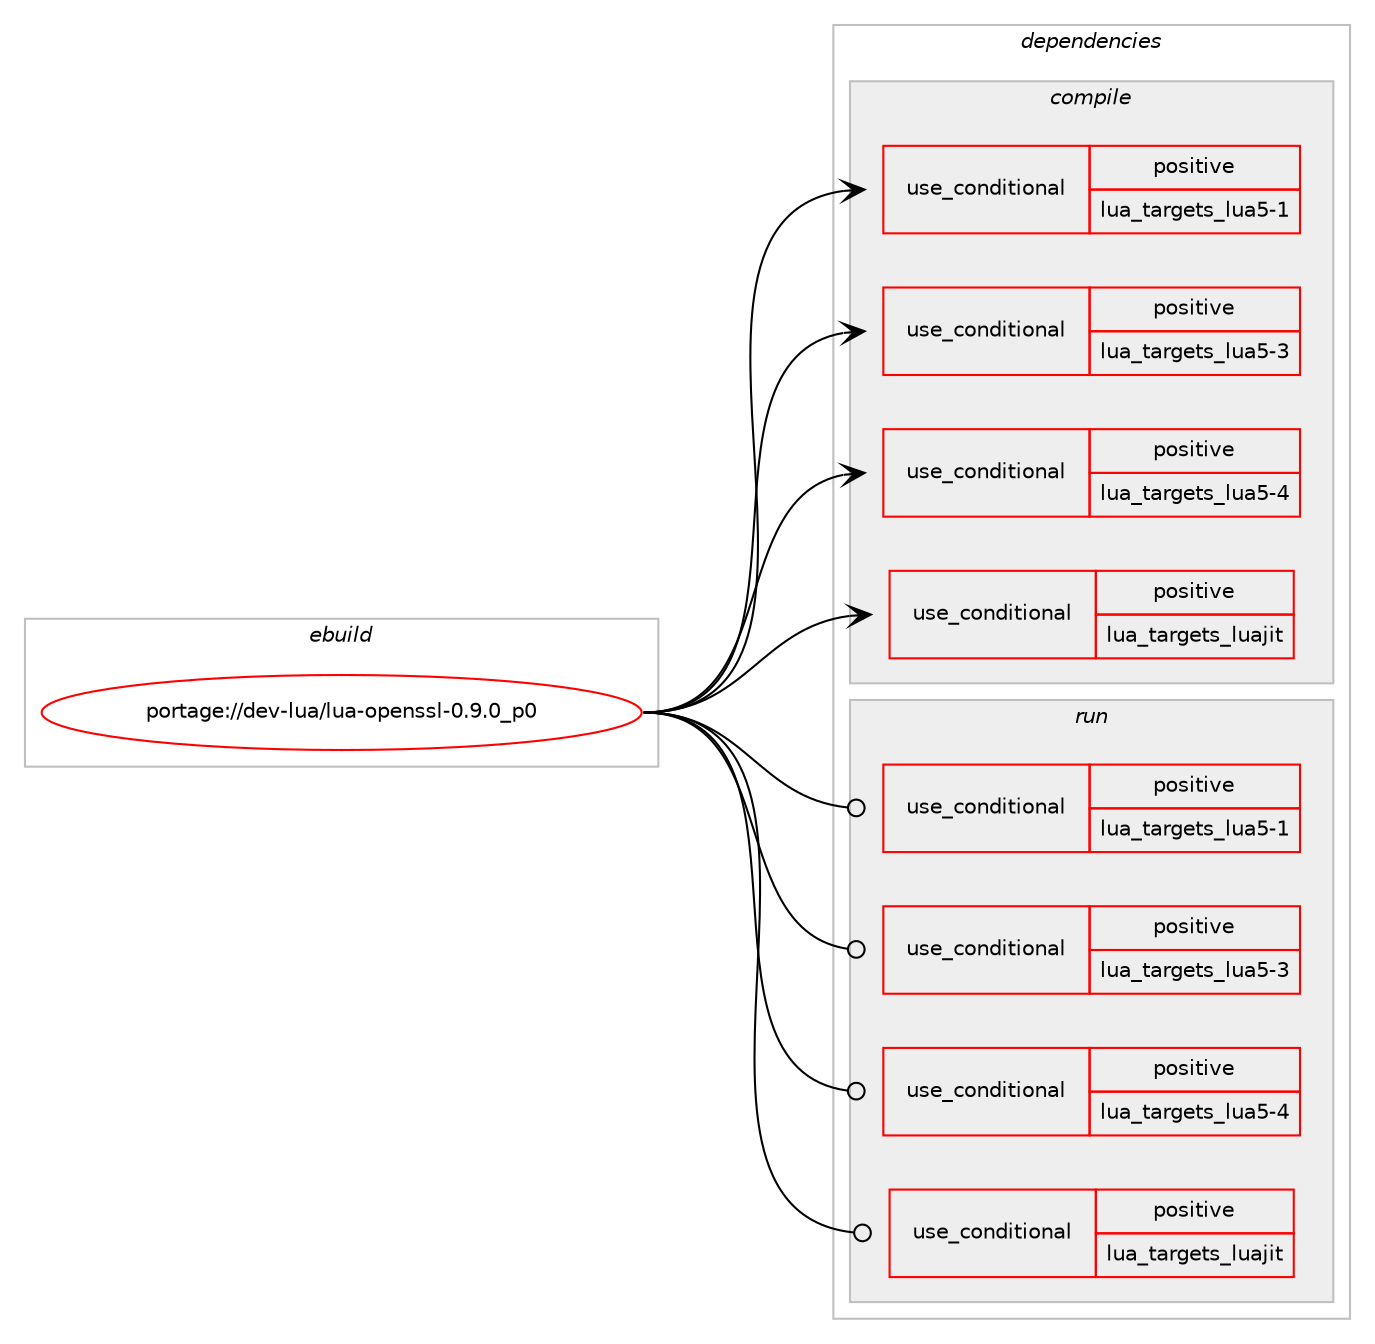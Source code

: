 digraph prolog {

# *************
# Graph options
# *************

newrank=true;
concentrate=true;
compound=true;
graph [rankdir=LR,fontname=Helvetica,fontsize=10,ranksep=1.5];#, ranksep=2.5, nodesep=0.2];
edge  [arrowhead=vee];
node  [fontname=Helvetica,fontsize=10];

# **********
# The ebuild
# **********

subgraph cluster_leftcol {
color=gray;
rank=same;
label=<<i>ebuild</i>>;
id [label="portage://dev-lua/lua-openssl-0.9.0_p0", color=red, width=4, href="../dev-lua/lua-openssl-0.9.0_p0.svg"];
}

# ****************
# The dependencies
# ****************

subgraph cluster_midcol {
color=gray;
label=<<i>dependencies</i>>;
subgraph cluster_compile {
fillcolor="#eeeeee";
style=filled;
label=<<i>compile</i>>;
subgraph cond28188 {
dependency58875 [label=<<TABLE BORDER="0" CELLBORDER="1" CELLSPACING="0" CELLPADDING="4"><TR><TD ROWSPAN="3" CELLPADDING="10">use_conditional</TD></TR><TR><TD>positive</TD></TR><TR><TD>lua_targets_lua5-1</TD></TR></TABLE>>, shape=none, color=red];
# *** BEGIN UNKNOWN DEPENDENCY TYPE (TODO) ***
# dependency58875 -> package_dependency(portage://dev-lua/lua-openssl-0.9.0_p0,install,no,dev-lang,lua,none,[,,],[slot(5.1)],[])
# *** END UNKNOWN DEPENDENCY TYPE (TODO) ***

}
id:e -> dependency58875:w [weight=20,style="solid",arrowhead="vee"];
subgraph cond28189 {
dependency58876 [label=<<TABLE BORDER="0" CELLBORDER="1" CELLSPACING="0" CELLPADDING="4"><TR><TD ROWSPAN="3" CELLPADDING="10">use_conditional</TD></TR><TR><TD>positive</TD></TR><TR><TD>lua_targets_lua5-3</TD></TR></TABLE>>, shape=none, color=red];
# *** BEGIN UNKNOWN DEPENDENCY TYPE (TODO) ***
# dependency58876 -> package_dependency(portage://dev-lua/lua-openssl-0.9.0_p0,install,no,dev-lang,lua,none,[,,],[slot(5.3)],[])
# *** END UNKNOWN DEPENDENCY TYPE (TODO) ***

}
id:e -> dependency58876:w [weight=20,style="solid",arrowhead="vee"];
subgraph cond28190 {
dependency58877 [label=<<TABLE BORDER="0" CELLBORDER="1" CELLSPACING="0" CELLPADDING="4"><TR><TD ROWSPAN="3" CELLPADDING="10">use_conditional</TD></TR><TR><TD>positive</TD></TR><TR><TD>lua_targets_lua5-4</TD></TR></TABLE>>, shape=none, color=red];
# *** BEGIN UNKNOWN DEPENDENCY TYPE (TODO) ***
# dependency58877 -> package_dependency(portage://dev-lua/lua-openssl-0.9.0_p0,install,no,dev-lang,lua,none,[,,],[slot(5.4)],[])
# *** END UNKNOWN DEPENDENCY TYPE (TODO) ***

}
id:e -> dependency58877:w [weight=20,style="solid",arrowhead="vee"];
subgraph cond28191 {
dependency58878 [label=<<TABLE BORDER="0" CELLBORDER="1" CELLSPACING="0" CELLPADDING="4"><TR><TD ROWSPAN="3" CELLPADDING="10">use_conditional</TD></TR><TR><TD>positive</TD></TR><TR><TD>lua_targets_luajit</TD></TR></TABLE>>, shape=none, color=red];
# *** BEGIN UNKNOWN DEPENDENCY TYPE (TODO) ***
# dependency58878 -> package_dependency(portage://dev-lua/lua-openssl-0.9.0_p0,install,no,dev-lang,luajit,none,[,,],any_same_slot,[])
# *** END UNKNOWN DEPENDENCY TYPE (TODO) ***

}
id:e -> dependency58878:w [weight=20,style="solid",arrowhead="vee"];
# *** BEGIN UNKNOWN DEPENDENCY TYPE (TODO) ***
# id -> package_dependency(portage://dev-lua/lua-openssl-0.9.0_p0,install,no,dev-libs,openssl,none,[,,],[slot(0),equal],[use(disable(bindist),negative)])
# *** END UNKNOWN DEPENDENCY TYPE (TODO) ***

# *** BEGIN UNKNOWN DEPENDENCY TYPE (TODO) ***
# id -> package_dependency(portage://dev-lua/lua-openssl-0.9.0_p0,install,weak,dev-lua,luaossl,none,[,,],[],[])
# *** END UNKNOWN DEPENDENCY TYPE (TODO) ***

# *** BEGIN UNKNOWN DEPENDENCY TYPE (TODO) ***
# id -> package_dependency(portage://dev-lua/lua-openssl-0.9.0_p0,install,weak,dev-lua,luasec,none,[,,],[],[])
# *** END UNKNOWN DEPENDENCY TYPE (TODO) ***

}
subgraph cluster_compileandrun {
fillcolor="#eeeeee";
style=filled;
label=<<i>compile and run</i>>;
}
subgraph cluster_run {
fillcolor="#eeeeee";
style=filled;
label=<<i>run</i>>;
subgraph cond28192 {
dependency58879 [label=<<TABLE BORDER="0" CELLBORDER="1" CELLSPACING="0" CELLPADDING="4"><TR><TD ROWSPAN="3" CELLPADDING="10">use_conditional</TD></TR><TR><TD>positive</TD></TR><TR><TD>lua_targets_lua5-1</TD></TR></TABLE>>, shape=none, color=red];
# *** BEGIN UNKNOWN DEPENDENCY TYPE (TODO) ***
# dependency58879 -> package_dependency(portage://dev-lua/lua-openssl-0.9.0_p0,run,no,dev-lang,lua,none,[,,],[slot(5.1)],[])
# *** END UNKNOWN DEPENDENCY TYPE (TODO) ***

}
id:e -> dependency58879:w [weight=20,style="solid",arrowhead="odot"];
subgraph cond28193 {
dependency58880 [label=<<TABLE BORDER="0" CELLBORDER="1" CELLSPACING="0" CELLPADDING="4"><TR><TD ROWSPAN="3" CELLPADDING="10">use_conditional</TD></TR><TR><TD>positive</TD></TR><TR><TD>lua_targets_lua5-3</TD></TR></TABLE>>, shape=none, color=red];
# *** BEGIN UNKNOWN DEPENDENCY TYPE (TODO) ***
# dependency58880 -> package_dependency(portage://dev-lua/lua-openssl-0.9.0_p0,run,no,dev-lang,lua,none,[,,],[slot(5.3)],[])
# *** END UNKNOWN DEPENDENCY TYPE (TODO) ***

}
id:e -> dependency58880:w [weight=20,style="solid",arrowhead="odot"];
subgraph cond28194 {
dependency58881 [label=<<TABLE BORDER="0" CELLBORDER="1" CELLSPACING="0" CELLPADDING="4"><TR><TD ROWSPAN="3" CELLPADDING="10">use_conditional</TD></TR><TR><TD>positive</TD></TR><TR><TD>lua_targets_lua5-4</TD></TR></TABLE>>, shape=none, color=red];
# *** BEGIN UNKNOWN DEPENDENCY TYPE (TODO) ***
# dependency58881 -> package_dependency(portage://dev-lua/lua-openssl-0.9.0_p0,run,no,dev-lang,lua,none,[,,],[slot(5.4)],[])
# *** END UNKNOWN DEPENDENCY TYPE (TODO) ***

}
id:e -> dependency58881:w [weight=20,style="solid",arrowhead="odot"];
subgraph cond28195 {
dependency58882 [label=<<TABLE BORDER="0" CELLBORDER="1" CELLSPACING="0" CELLPADDING="4"><TR><TD ROWSPAN="3" CELLPADDING="10">use_conditional</TD></TR><TR><TD>positive</TD></TR><TR><TD>lua_targets_luajit</TD></TR></TABLE>>, shape=none, color=red];
# *** BEGIN UNKNOWN DEPENDENCY TYPE (TODO) ***
# dependency58882 -> package_dependency(portage://dev-lua/lua-openssl-0.9.0_p0,run,no,dev-lang,luajit,none,[,,],any_same_slot,[])
# *** END UNKNOWN DEPENDENCY TYPE (TODO) ***

}
id:e -> dependency58882:w [weight=20,style="solid",arrowhead="odot"];
# *** BEGIN UNKNOWN DEPENDENCY TYPE (TODO) ***
# id -> package_dependency(portage://dev-lua/lua-openssl-0.9.0_p0,run,no,dev-libs,openssl,none,[,,],[slot(0),equal],[use(disable(bindist),negative)])
# *** END UNKNOWN DEPENDENCY TYPE (TODO) ***

# *** BEGIN UNKNOWN DEPENDENCY TYPE (TODO) ***
# id -> package_dependency(portage://dev-lua/lua-openssl-0.9.0_p0,run,weak,dev-lua,luaossl,none,[,,],[],[])
# *** END UNKNOWN DEPENDENCY TYPE (TODO) ***

# *** BEGIN UNKNOWN DEPENDENCY TYPE (TODO) ***
# id -> package_dependency(portage://dev-lua/lua-openssl-0.9.0_p0,run,weak,dev-lua,luasec,none,[,,],[],[])
# *** END UNKNOWN DEPENDENCY TYPE (TODO) ***

}
}

# **************
# The candidates
# **************

subgraph cluster_choices {
rank=same;
color=gray;
label=<<i>candidates</i>>;

}

}
